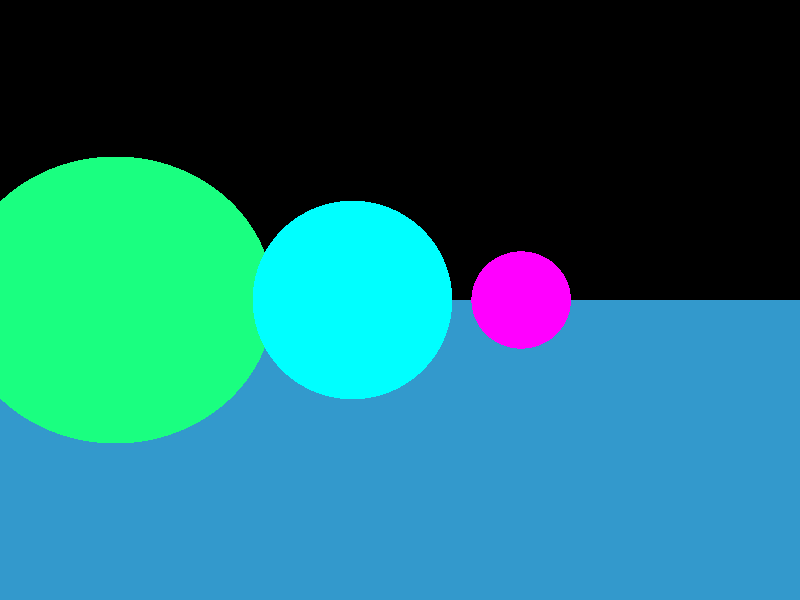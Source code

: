 camera {
    location  <7, 0,7> 
    up        <0,  1,  0>
    right     <.94, 0,  -.94>
    look_at   <0, 0, 0>
}

light_source {<-100, 100, 100> color rgb <1.5, 1.5, 1.5>}

sphere {<-3.5, 0, 0>, 1
  pigment {color rgb <1.0, 0.0, 1.0>}
  finish {ambient 0.2 diffuse 0.4 specular 0.1 roughness 0.01}
}

sphere {<1, 0, 0>, 1.5 
  pigment {color rgb <0.0, 1.0, 1.0>}
  finish {ambient 0.2 diffuse 0.4 specular 0.1 roughness 0.01}
}

sphere {<-2.5, 0, -4>, 2 
  pigment {color rgb <1.0, 1.0, 0.0>}
  finish {ambient 0.2 diffuse 0.4 specular 0.1 roughness 0.01}
}

sphere {<2.8, 0, -4>, 2.5
  pigment {color rgb <0.1, 1.0, 0.5>}
  finish {ambient 0.2 diffuse 0.4 specular 0.1 roughness 0.01}
}

plane {<0, 1, 0>, -4
    pigment {color rgb <0.2, 0.6, 0.8>}
    finish {ambient 0.4 diffuse 0.8}
}